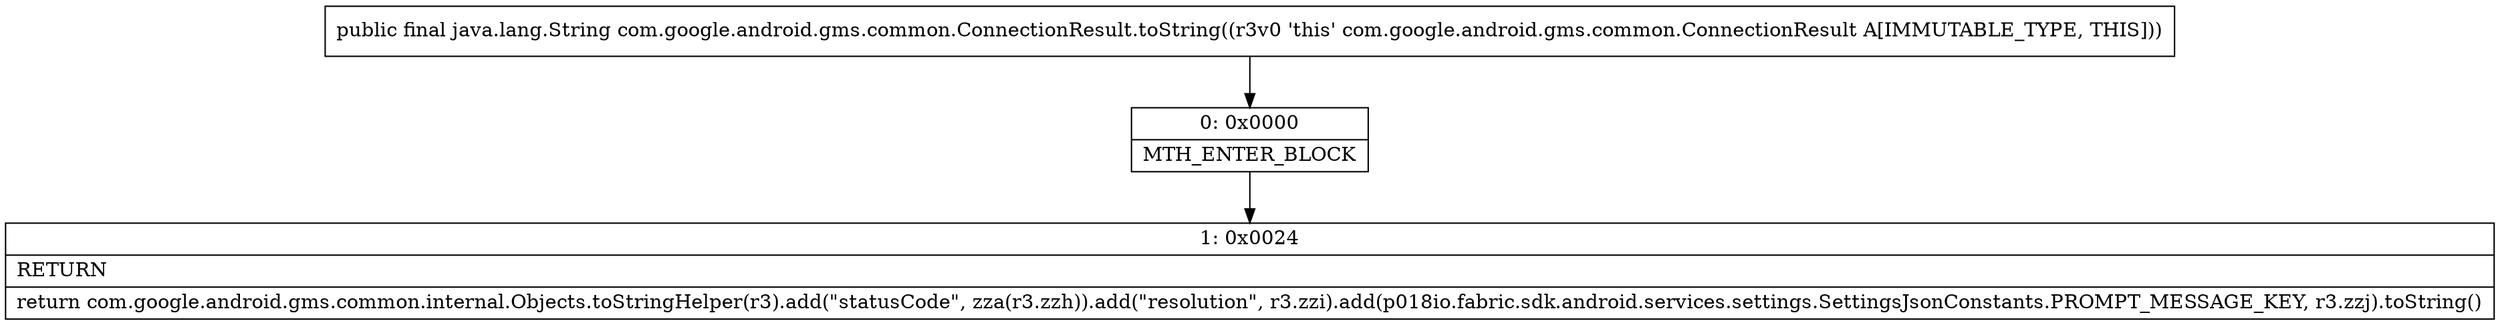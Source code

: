 digraph "CFG forcom.google.android.gms.common.ConnectionResult.toString()Ljava\/lang\/String;" {
Node_0 [shape=record,label="{0\:\ 0x0000|MTH_ENTER_BLOCK\l}"];
Node_1 [shape=record,label="{1\:\ 0x0024|RETURN\l|return com.google.android.gms.common.internal.Objects.toStringHelper(r3).add(\"statusCode\", zza(r3.zzh)).add(\"resolution\", r3.zzi).add(p018io.fabric.sdk.android.services.settings.SettingsJsonConstants.PROMPT_MESSAGE_KEY, r3.zzj).toString()\l}"];
MethodNode[shape=record,label="{public final java.lang.String com.google.android.gms.common.ConnectionResult.toString((r3v0 'this' com.google.android.gms.common.ConnectionResult A[IMMUTABLE_TYPE, THIS])) }"];
MethodNode -> Node_0;
Node_0 -> Node_1;
}

